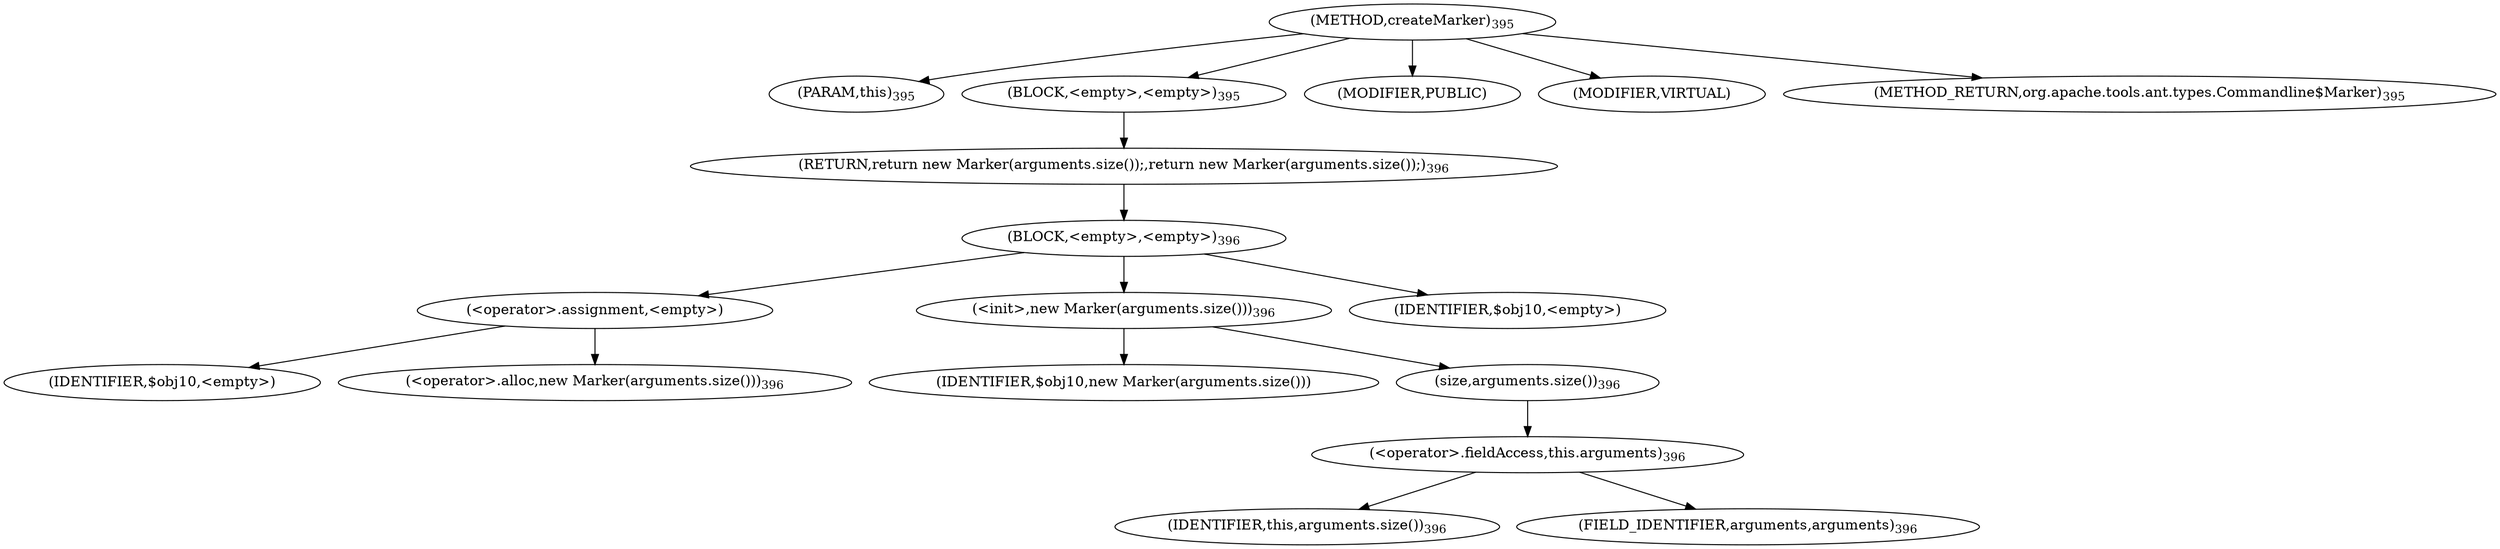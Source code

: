 digraph "createMarker" {  
"883" [label = <(METHOD,createMarker)<SUB>395</SUB>> ]
"884" [label = <(PARAM,this)<SUB>395</SUB>> ]
"885" [label = <(BLOCK,&lt;empty&gt;,&lt;empty&gt;)<SUB>395</SUB>> ]
"886" [label = <(RETURN,return new Marker(arguments.size());,return new Marker(arguments.size());)<SUB>396</SUB>> ]
"887" [label = <(BLOCK,&lt;empty&gt;,&lt;empty&gt;)<SUB>396</SUB>> ]
"888" [label = <(&lt;operator&gt;.assignment,&lt;empty&gt;)> ]
"889" [label = <(IDENTIFIER,$obj10,&lt;empty&gt;)> ]
"890" [label = <(&lt;operator&gt;.alloc,new Marker(arguments.size()))<SUB>396</SUB>> ]
"891" [label = <(&lt;init&gt;,new Marker(arguments.size()))<SUB>396</SUB>> ]
"892" [label = <(IDENTIFIER,$obj10,new Marker(arguments.size()))> ]
"893" [label = <(size,arguments.size())<SUB>396</SUB>> ]
"894" [label = <(&lt;operator&gt;.fieldAccess,this.arguments)<SUB>396</SUB>> ]
"895" [label = <(IDENTIFIER,this,arguments.size())<SUB>396</SUB>> ]
"896" [label = <(FIELD_IDENTIFIER,arguments,arguments)<SUB>396</SUB>> ]
"897" [label = <(IDENTIFIER,$obj10,&lt;empty&gt;)> ]
"898" [label = <(MODIFIER,PUBLIC)> ]
"899" [label = <(MODIFIER,VIRTUAL)> ]
"900" [label = <(METHOD_RETURN,org.apache.tools.ant.types.Commandline$Marker)<SUB>395</SUB>> ]
  "883" -> "884" 
  "883" -> "885" 
  "883" -> "898" 
  "883" -> "899" 
  "883" -> "900" 
  "885" -> "886" 
  "886" -> "887" 
  "887" -> "888" 
  "887" -> "891" 
  "887" -> "897" 
  "888" -> "889" 
  "888" -> "890" 
  "891" -> "892" 
  "891" -> "893" 
  "893" -> "894" 
  "894" -> "895" 
  "894" -> "896" 
}
